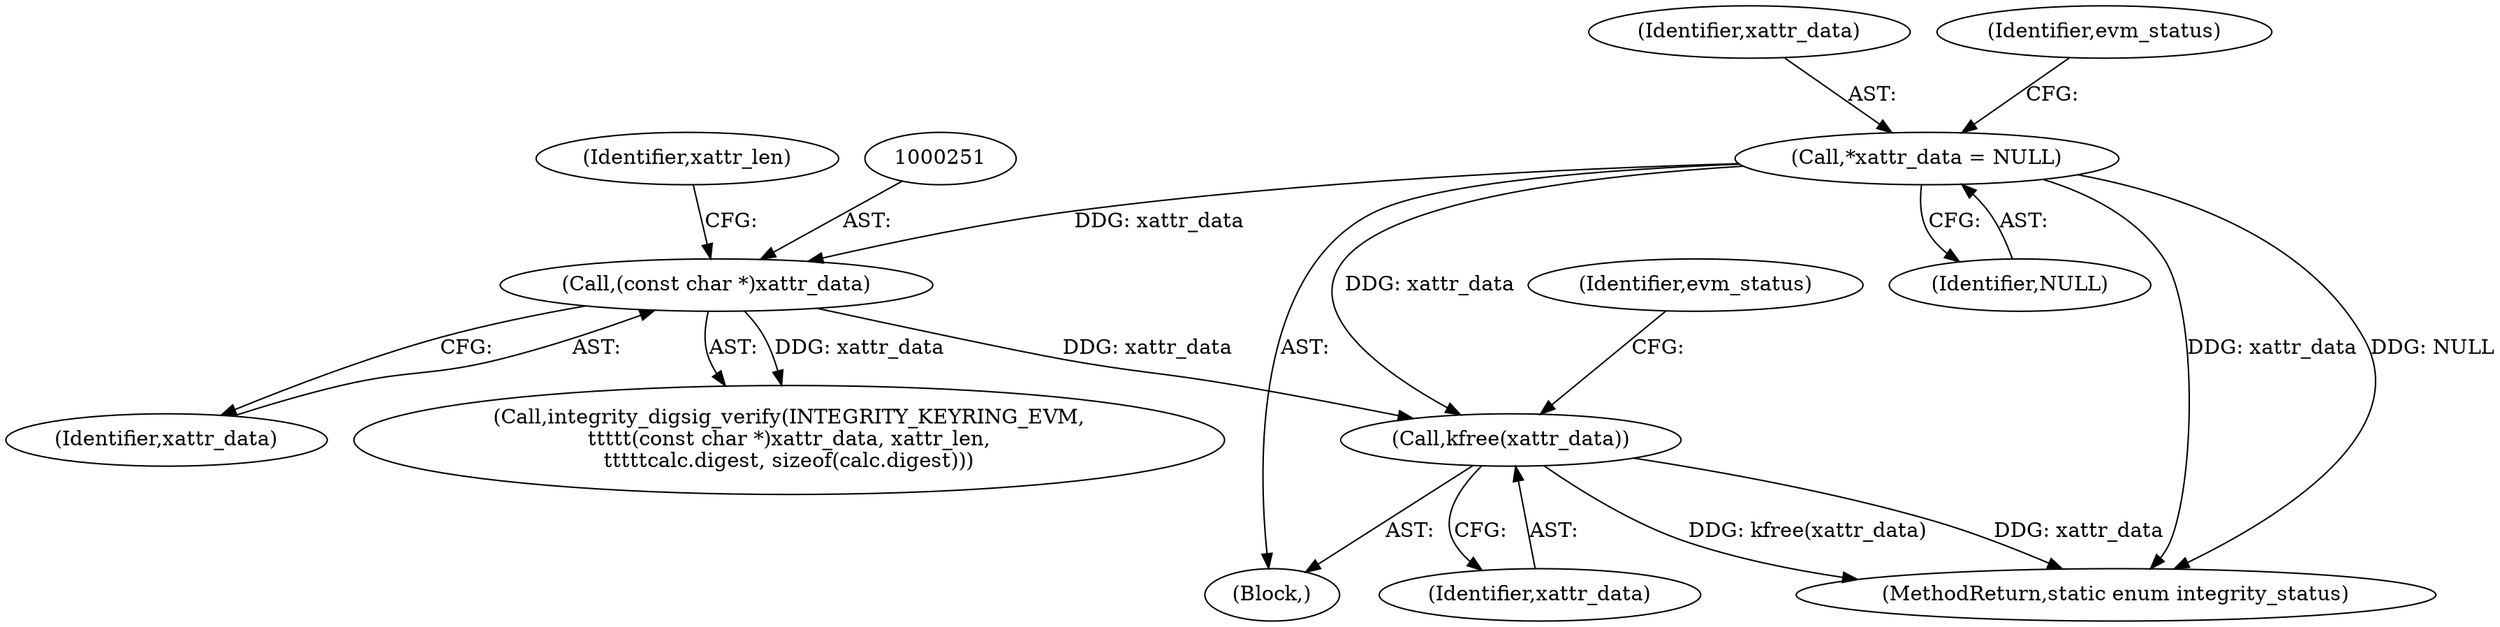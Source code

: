 digraph "0_linux_613317bd212c585c20796c10afe5daaa95d4b0a1@API" {
"1000306" [label="(Call,kfree(xattr_data))"];
"1000113" [label="(Call,*xattr_data = NULL)"];
"1000250" [label="(Call,(const char *)xattr_data)"];
"1000310" [label="(MethodReturn,static enum integrity_status)"];
"1000309" [label="(Identifier,evm_status)"];
"1000114" [label="(Identifier,xattr_data)"];
"1000250" [label="(Call,(const char *)xattr_data)"];
"1000119" [label="(Identifier,evm_status)"];
"1000252" [label="(Identifier,xattr_data)"];
"1000248" [label="(Call,integrity_digsig_verify(INTEGRITY_KEYRING_EVM,\n\t\t\t\t\t(const char *)xattr_data, xattr_len,\n\t\t\t\t\tcalc.digest, sizeof(calc.digest)))"];
"1000306" [label="(Call,kfree(xattr_data))"];
"1000111" [label="(Block,)"];
"1000115" [label="(Identifier,NULL)"];
"1000113" [label="(Call,*xattr_data = NULL)"];
"1000253" [label="(Identifier,xattr_len)"];
"1000307" [label="(Identifier,xattr_data)"];
"1000306" -> "1000111"  [label="AST: "];
"1000306" -> "1000307"  [label="CFG: "];
"1000307" -> "1000306"  [label="AST: "];
"1000309" -> "1000306"  [label="CFG: "];
"1000306" -> "1000310"  [label="DDG: xattr_data"];
"1000306" -> "1000310"  [label="DDG: kfree(xattr_data)"];
"1000113" -> "1000306"  [label="DDG: xattr_data"];
"1000250" -> "1000306"  [label="DDG: xattr_data"];
"1000113" -> "1000111"  [label="AST: "];
"1000113" -> "1000115"  [label="CFG: "];
"1000114" -> "1000113"  [label="AST: "];
"1000115" -> "1000113"  [label="AST: "];
"1000119" -> "1000113"  [label="CFG: "];
"1000113" -> "1000310"  [label="DDG: xattr_data"];
"1000113" -> "1000310"  [label="DDG: NULL"];
"1000113" -> "1000250"  [label="DDG: xattr_data"];
"1000250" -> "1000248"  [label="AST: "];
"1000250" -> "1000252"  [label="CFG: "];
"1000251" -> "1000250"  [label="AST: "];
"1000252" -> "1000250"  [label="AST: "];
"1000253" -> "1000250"  [label="CFG: "];
"1000250" -> "1000248"  [label="DDG: xattr_data"];
}
